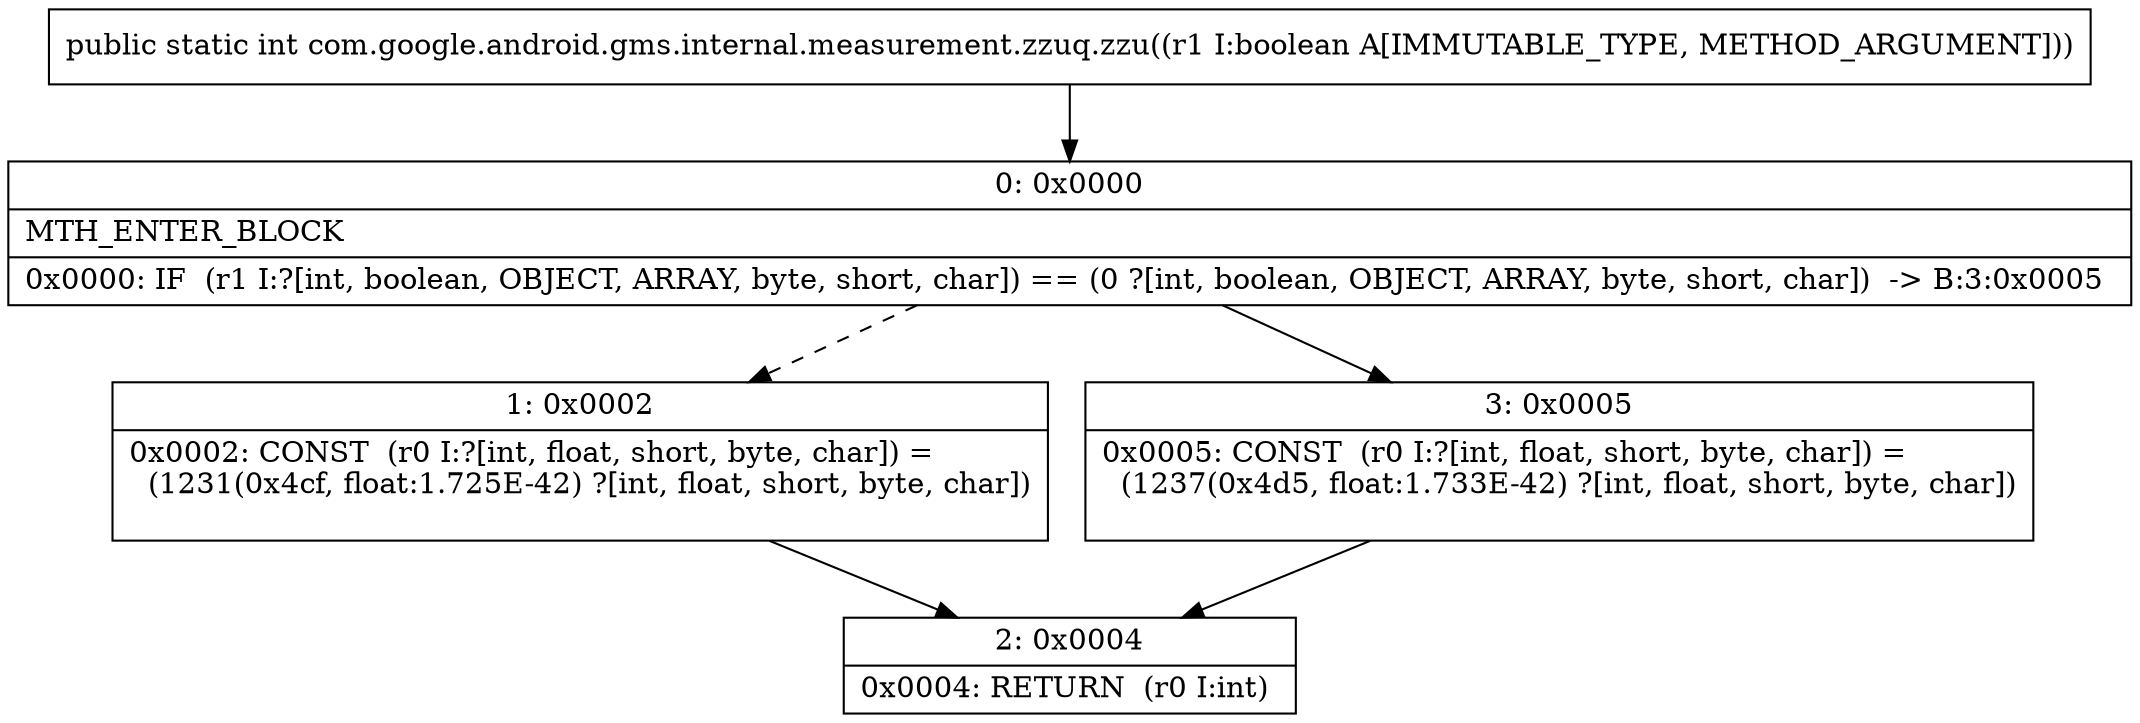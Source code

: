 digraph "CFG forcom.google.android.gms.internal.measurement.zzuq.zzu(Z)I" {
Node_0 [shape=record,label="{0\:\ 0x0000|MTH_ENTER_BLOCK\l|0x0000: IF  (r1 I:?[int, boolean, OBJECT, ARRAY, byte, short, char]) == (0 ?[int, boolean, OBJECT, ARRAY, byte, short, char])  \-\> B:3:0x0005 \l}"];
Node_1 [shape=record,label="{1\:\ 0x0002|0x0002: CONST  (r0 I:?[int, float, short, byte, char]) = \l  (1231(0x4cf, float:1.725E\-42) ?[int, float, short, byte, char])\l \l}"];
Node_2 [shape=record,label="{2\:\ 0x0004|0x0004: RETURN  (r0 I:int) \l}"];
Node_3 [shape=record,label="{3\:\ 0x0005|0x0005: CONST  (r0 I:?[int, float, short, byte, char]) = \l  (1237(0x4d5, float:1.733E\-42) ?[int, float, short, byte, char])\l \l}"];
MethodNode[shape=record,label="{public static int com.google.android.gms.internal.measurement.zzuq.zzu((r1 I:boolean A[IMMUTABLE_TYPE, METHOD_ARGUMENT])) }"];
MethodNode -> Node_0;
Node_0 -> Node_1[style=dashed];
Node_0 -> Node_3;
Node_1 -> Node_2;
Node_3 -> Node_2;
}

